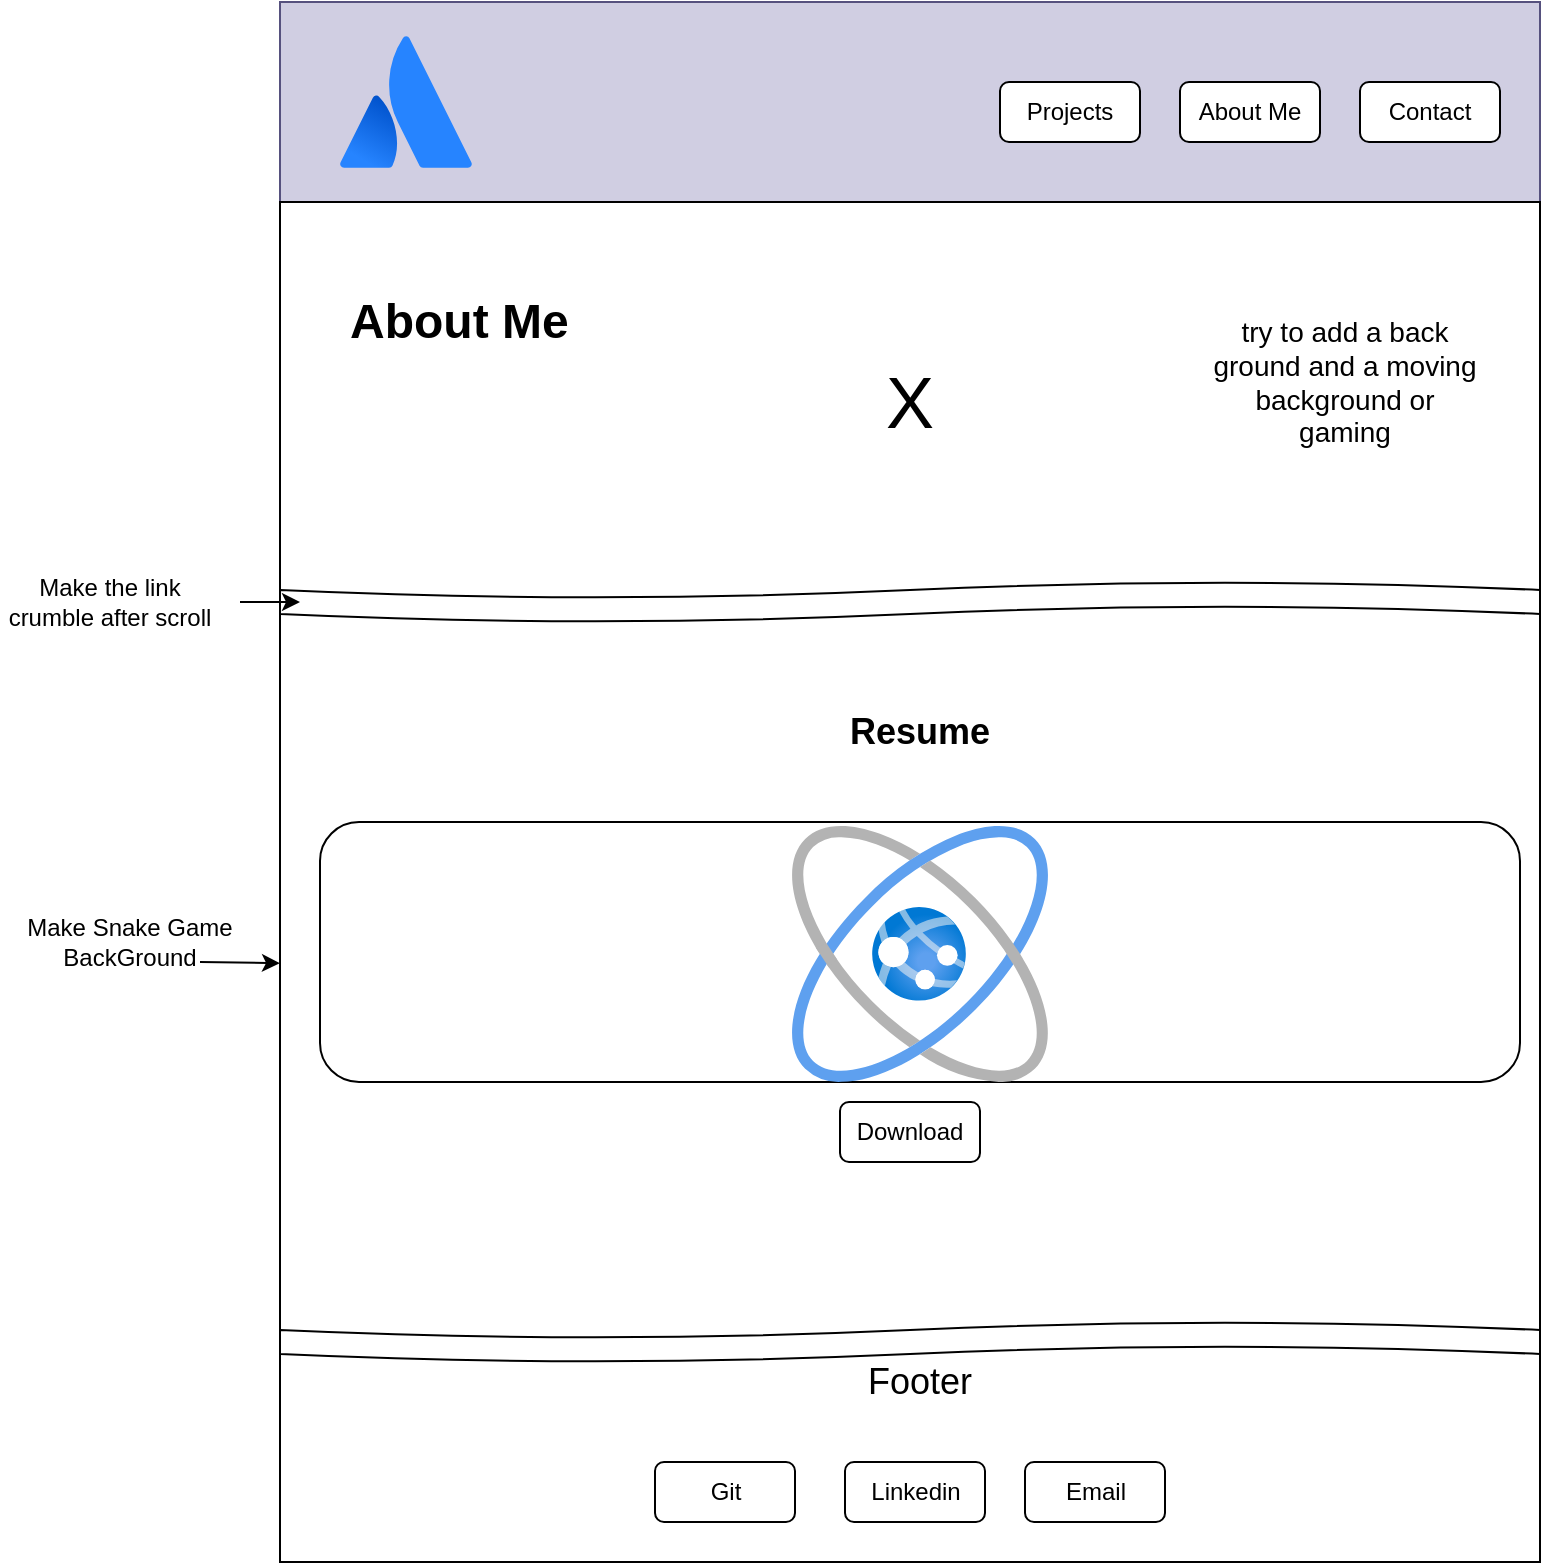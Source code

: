 <mxfile version="14.9.6" type="device"><diagram id="n2o6q27QzJm0JdccjzL3" name="Page-1"><mxGraphModel dx="1422" dy="882" grid="1" gridSize="10" guides="1" tooltips="1" connect="1" arrows="1" fold="1" page="1" pageScale="1" pageWidth="850" pageHeight="1100" math="0" shadow="0"><root><mxCell id="0"/><mxCell id="1" parent="0"/><mxCell id="DGM18VDqiaX18xXFkt-b-25" value="" style="rounded=0;whiteSpace=wrap;html=1;fillColor=#ffffff;gradientColor=#ffffff;" parent="1" vertex="1"><mxGeometry x="160" y="350" width="630" height="370" as="geometry"/></mxCell><mxCell id="DGM18VDqiaX18xXFkt-b-21" value="" style="rounded=0;whiteSpace=wrap;html=1;strokeColor=#56517e;fillColor=#d0cee2;" parent="1" vertex="1"><mxGeometry x="160" y="50" width="630" height="100" as="geometry"/></mxCell><mxCell id="DGM18VDqiaX18xXFkt-b-2" value="" style="image;image=img/lib/atlassian/Atlassian_Logo.svg;" parent="1" vertex="1"><mxGeometry x="190" y="67" width="66" height="66" as="geometry"/></mxCell><mxCell id="DGM18VDqiaX18xXFkt-b-3" value="Contact" style="rounded=1;whiteSpace=wrap;html=1;" parent="1" vertex="1"><mxGeometry x="700" y="90" width="70" height="30" as="geometry"/></mxCell><mxCell id="DGM18VDqiaX18xXFkt-b-4" value="About Me" style="rounded=1;whiteSpace=wrap;html=1;" parent="1" vertex="1"><mxGeometry x="610" y="90" width="70" height="30" as="geometry"/></mxCell><mxCell id="DGM18VDqiaX18xXFkt-b-6" value="&lt;font style=&quot;font-size: 36px&quot;&gt;X&lt;/font&gt;" style="rounded=0;whiteSpace=wrap;html=1;" parent="1" vertex="1"><mxGeometry x="160" y="150" width="630" height="200" as="geometry"/></mxCell><mxCell id="DGM18VDqiaX18xXFkt-b-7" value="&lt;h1&gt;About Me&amp;nbsp;&lt;/h1&gt;" style="text;html=1;strokeColor=none;fillColor=none;spacing=5;spacingTop=-20;whiteSpace=wrap;overflow=hidden;rounded=0;" parent="1" vertex="1"><mxGeometry x="190" y="190" width="190" height="120" as="geometry"/></mxCell><mxCell id="DGM18VDqiaX18xXFkt-b-9" value="" style="rounded=1;whiteSpace=wrap;html=1;direction=west;" parent="1" vertex="1"><mxGeometry x="180" y="460" width="600" height="130" as="geometry"/></mxCell><mxCell id="DGM18VDqiaX18xXFkt-b-13" value="&lt;font style=&quot;font-size: 18px&quot;&gt;&lt;b&gt;Resume&lt;/b&gt;&lt;/font&gt;" style="text;html=1;strokeColor=none;fillColor=none;align=center;verticalAlign=middle;whiteSpace=wrap;rounded=0;" parent="1" vertex="1"><mxGeometry x="350" y="380" width="260" height="70" as="geometry"/></mxCell><mxCell id="DGM18VDqiaX18xXFkt-b-15" value="" style="rounded=0;whiteSpace=wrap;html=1;" parent="1" vertex="1"><mxGeometry x="160" y="720" width="630" height="110" as="geometry"/></mxCell><mxCell id="DGM18VDqiaX18xXFkt-b-17" value="Projects" style="rounded=1;whiteSpace=wrap;html=1;" parent="1" vertex="1"><mxGeometry x="520" y="90" width="70" height="30" as="geometry"/></mxCell><mxCell id="DGM18VDqiaX18xXFkt-b-18" value="&lt;font style=&quot;font-size: 18px&quot;&gt;Footer&lt;/font&gt;" style="text;html=1;strokeColor=none;fillColor=none;align=center;verticalAlign=middle;whiteSpace=wrap;rounded=0;" parent="1" vertex="1"><mxGeometry x="420" y="730" width="120" height="20" as="geometry"/></mxCell><mxCell id="DGM18VDqiaX18xXFkt-b-26" value="&lt;font style=&quot;font-size: 14px&quot;&gt;try to add a back ground and a moving background or gaming&lt;/font&gt;" style="text;html=1;strokeColor=none;fillColor=none;align=center;verticalAlign=middle;whiteSpace=wrap;rounded=0;" parent="1" vertex="1"><mxGeometry x="625" y="230" width="135" height="20" as="geometry"/></mxCell><mxCell id="fxxHh-Upkr7XYnZfAqa_-1" value="" style="aspect=fixed;html=1;points=[];align=center;image;fontSize=12;image=img/lib/azure2/general/Website_Power.svg;" parent="1" vertex="1"><mxGeometry x="416" y="462" width="128" height="128" as="geometry"/></mxCell><mxCell id="fxxHh-Upkr7XYnZfAqa_-6" value="" style="shape=tape;whiteSpace=wrap;html=1;" parent="1" vertex="1"><mxGeometry x="160" y="340" width="630" height="20" as="geometry"/></mxCell><mxCell id="fxxHh-Upkr7XYnZfAqa_-7" value="" style="shape=tape;whiteSpace=wrap;html=1;" parent="1" vertex="1"><mxGeometry x="160" y="710" width="630" height="20" as="geometry"/></mxCell><mxCell id="fxxHh-Upkr7XYnZfAqa_-8" value="Make the link crumble after scroll" style="text;html=1;strokeColor=none;fillColor=none;align=center;verticalAlign=middle;whiteSpace=wrap;rounded=0;" parent="1" vertex="1"><mxGeometry x="20" y="340" width="110" height="20" as="geometry"/></mxCell><mxCell id="fxxHh-Upkr7XYnZfAqa_-9" value="Make Snake Game BackGround" style="text;html=1;strokeColor=none;fillColor=none;align=center;verticalAlign=middle;whiteSpace=wrap;rounded=0;" parent="1" vertex="1"><mxGeometry x="30" y="510" width="110" height="20" as="geometry"/></mxCell><mxCell id="fxxHh-Upkr7XYnZfAqa_-10" value="" style="endArrow=classic;html=1;" parent="1" target="DGM18VDqiaX18xXFkt-b-25" edge="1"><mxGeometry width="50" height="50" relative="1" as="geometry"><mxPoint x="120" y="530" as="sourcePoint"/><mxPoint x="170" y="480" as="targetPoint"/></mxGeometry></mxCell><mxCell id="fxxHh-Upkr7XYnZfAqa_-11" value="" style="endArrow=classic;html=1;" parent="1" edge="1"><mxGeometry width="50" height="50" relative="1" as="geometry"><mxPoint x="140" y="350" as="sourcePoint"/><mxPoint x="170" y="350" as="targetPoint"/><Array as="points"><mxPoint x="140" y="350"/></Array></mxGeometry></mxCell><mxCell id="XfQVBPYr3IYc1AS3uffj-17" value="Download" style="rounded=1;whiteSpace=wrap;html=1;" vertex="1" parent="1"><mxGeometry x="440" y="600" width="70" height="30" as="geometry"/></mxCell><mxCell id="XfQVBPYr3IYc1AS3uffj-18" value="Email" style="rounded=1;whiteSpace=wrap;html=1;" vertex="1" parent="1"><mxGeometry x="532.5" y="780" width="70" height="30" as="geometry"/></mxCell><mxCell id="XfQVBPYr3IYc1AS3uffj-19" value="Linkedin" style="rounded=1;whiteSpace=wrap;html=1;" vertex="1" parent="1"><mxGeometry x="442.5" y="780" width="70" height="30" as="geometry"/></mxCell><mxCell id="XfQVBPYr3IYc1AS3uffj-20" value="Git" style="rounded=1;whiteSpace=wrap;html=1;" vertex="1" parent="1"><mxGeometry x="347.5" y="780" width="70" height="30" as="geometry"/></mxCell></root></mxGraphModel></diagram></mxfile>